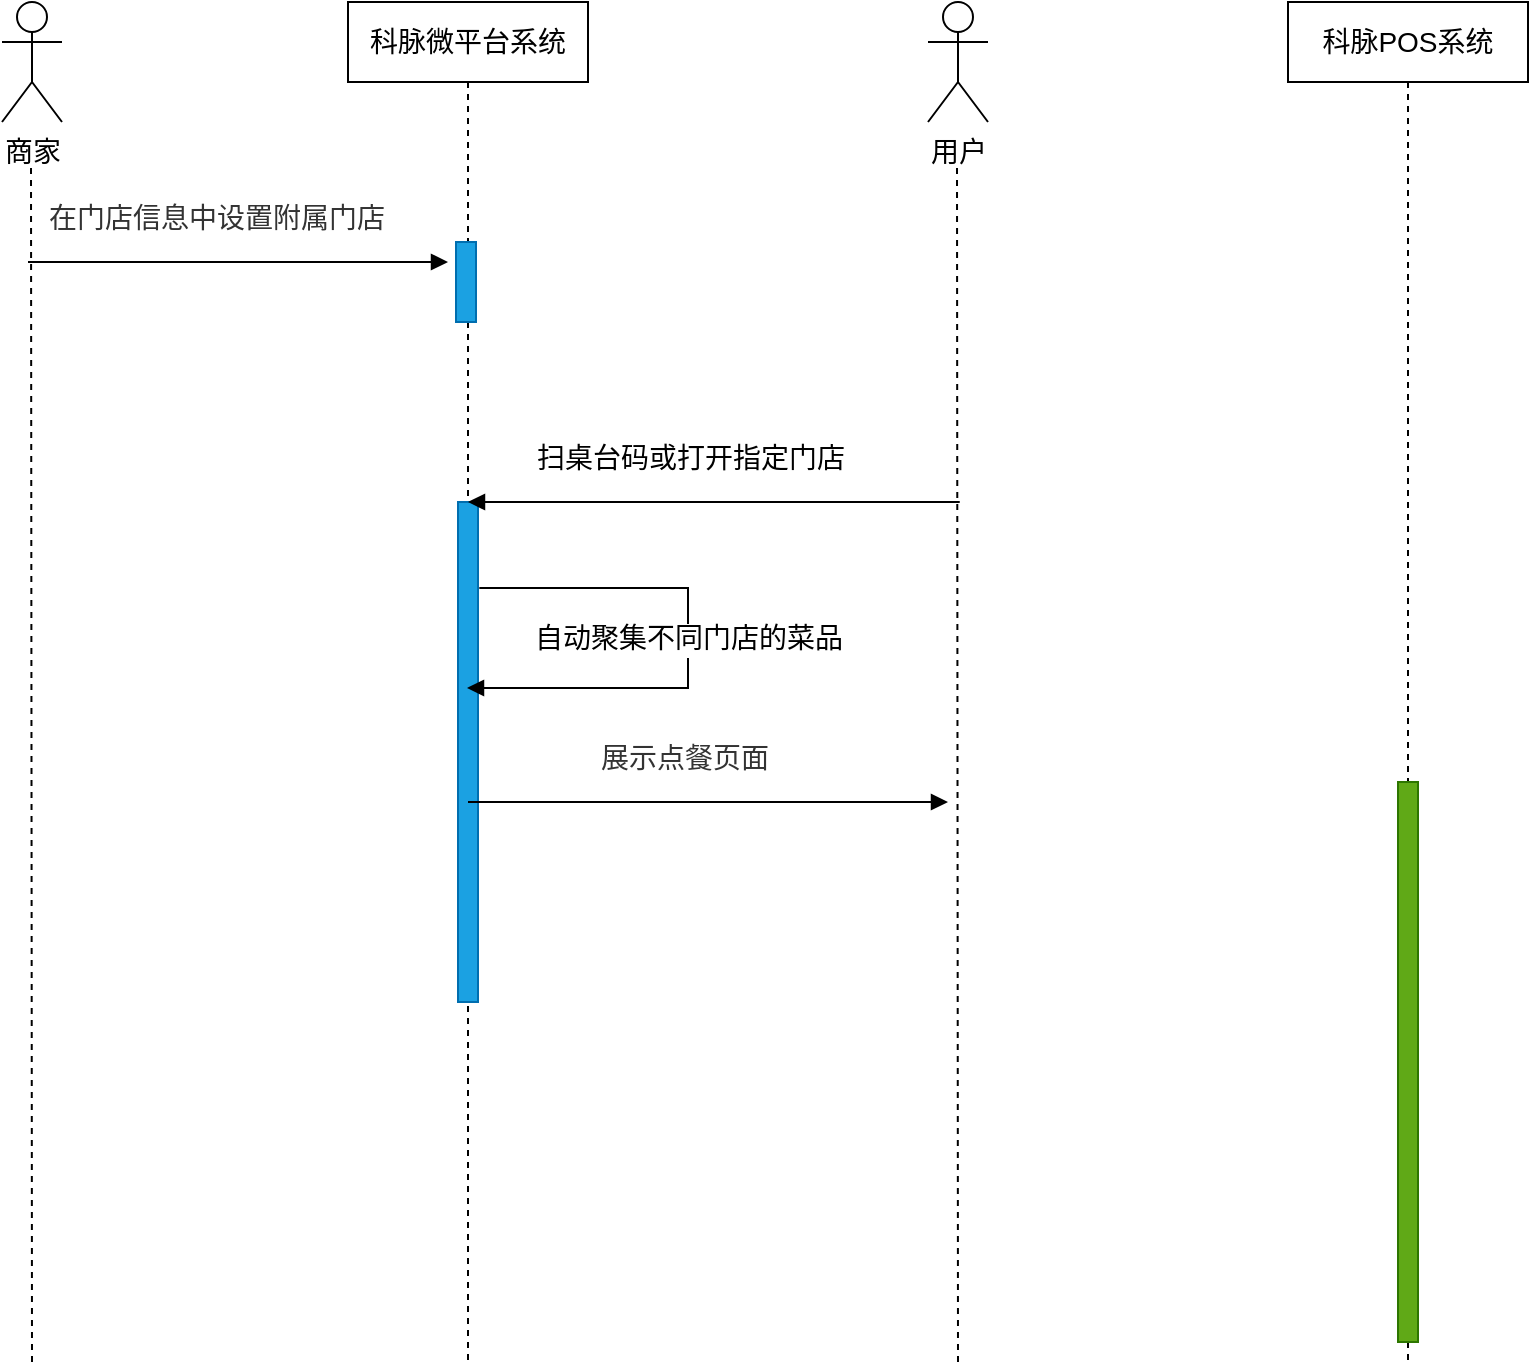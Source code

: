 <mxfile version="14.5.3" type="github">
  <diagram id="5aa129d9-4b51-9b99-0a78-bb2f967fc3d4" name="Page-1">
    <mxGraphModel dx="1822" dy="794" grid="1" gridSize="10" guides="1" tooltips="1" connect="1" arrows="1" fold="1" page="0" pageScale="1" pageWidth="827" pageHeight="1169" background="#ffffff" math="0" shadow="0">
      <root>
        <mxCell id="0" />
        <mxCell id="1" parent="0" />
        <mxCell id="y1rh6phJj4241kgfLrmI-49" value="&lt;font style=&quot;font-size: 14px&quot;&gt;商家&lt;/font&gt;" style="shape=umlActor;verticalLabelPosition=bottom;verticalAlign=top;html=1;outlineConnect=0;movable=1;resizable=1;rotatable=1;deletable=1;editable=1;connectable=1;" parent="1" vertex="1">
          <mxGeometry x="-53" y="80" width="30" height="60" as="geometry" />
        </mxCell>
        <mxCell id="y1rh6phJj4241kgfLrmI-62" value="科脉POS系统" style="shape=umlLifeline;perimeter=lifelinePerimeter;whiteSpace=wrap;html=1;container=1;collapsible=0;recursiveResize=0;outlineConnect=0;fontSize=14;" parent="1" vertex="1">
          <mxGeometry x="590" y="80" width="120" height="680" as="geometry" />
        </mxCell>
        <mxCell id="QpcFcwuWjfST1NYp_s-o-11" value="" style="html=1;points=[];perimeter=orthogonalPerimeter;fillColor=#60a917;strokeColor=#2D7600;fontColor=#ffffff;" parent="y1rh6phJj4241kgfLrmI-62" vertex="1">
          <mxGeometry x="55" y="390" width="10" height="280" as="geometry" />
        </mxCell>
        <mxCell id="y1rh6phJj4241kgfLrmI-64" value="&lt;font style=&quot;font-size: 14px&quot;&gt;科脉微平台系统&lt;/font&gt;" style="shape=umlLifeline;perimeter=lifelinePerimeter;whiteSpace=wrap;html=1;container=1;collapsible=0;recursiveResize=0;outlineConnect=0;" parent="1" vertex="1">
          <mxGeometry x="120" y="80" width="120" height="680" as="geometry" />
        </mxCell>
        <mxCell id="y1rh6phJj4241kgfLrmI-65" value="" style="html=1;points=[];perimeter=orthogonalPerimeter;fillColor=#1ba1e2;strokeColor=#006EAF;fontColor=#ffffff;" parent="y1rh6phJj4241kgfLrmI-64" vertex="1">
          <mxGeometry x="54" y="120" width="10" height="40" as="geometry" />
        </mxCell>
        <mxCell id="4BZDmEeJrpNxiXNP47-b-2" value="" style="html=1;points=[];perimeter=orthogonalPerimeter;fillColor=#1ba1e2;strokeColor=#006EAF;fontColor=#ffffff;" vertex="1" parent="y1rh6phJj4241kgfLrmI-64">
          <mxGeometry x="55" y="250" width="10" height="250" as="geometry" />
        </mxCell>
        <mxCell id="y1rh6phJj4241kgfLrmI-76" value="" style="endArrow=none;dashed=1;html=1;movable=1;resizable=1;rotatable=1;deletable=1;editable=1;connectable=1;" parent="1" edge="1">
          <mxGeometry width="50" height="50" relative="1" as="geometry">
            <mxPoint x="-38" y="760" as="sourcePoint" />
            <mxPoint x="-38.5" y="160" as="targetPoint" />
          </mxGeometry>
        </mxCell>
        <mxCell id="QpcFcwuWjfST1NYp_s-o-5" value="&lt;div style=&quot;text-align: left&quot;&gt;&lt;span style=&quot;font-size: 14px&quot;&gt;&lt;font color=&quot;#333333&quot;&gt;在门店信息中设置附属门店&lt;/font&gt;&lt;/span&gt;&lt;/div&gt;" style="html=1;verticalAlign=bottom;endArrow=block;labelBackgroundColor=none;fontFamily=Verdana;fontSize=12;edgeStyle=elbowEdgeStyle;elbow=vertical;" parent="1" edge="1">
          <mxGeometry x="-0.104" y="10" relative="1" as="geometry">
            <mxPoint x="-40" y="210" as="sourcePoint" />
            <mxPoint x="170" y="210" as="targetPoint" />
            <mxPoint as="offset" />
            <Array as="points">
              <mxPoint x="65" y="210" />
            </Array>
          </mxGeometry>
        </mxCell>
        <mxCell id="QpcFcwuWjfST1NYp_s-o-9" value="&lt;span style=&quot;font-size: 14px&quot;&gt;用户&lt;/span&gt;" style="shape=umlActor;verticalLabelPosition=bottom;verticalAlign=top;html=1;outlineConnect=0;movable=1;resizable=1;rotatable=1;deletable=1;editable=1;connectable=1;" parent="1" vertex="1">
          <mxGeometry x="410" y="80" width="30" height="60" as="geometry" />
        </mxCell>
        <mxCell id="QpcFcwuWjfST1NYp_s-o-10" value="" style="endArrow=none;dashed=1;html=1;movable=1;resizable=1;rotatable=1;deletable=1;editable=1;connectable=1;" parent="1" edge="1">
          <mxGeometry width="50" height="50" relative="1" as="geometry">
            <mxPoint x="425" y="760" as="sourcePoint" />
            <mxPoint x="424.5" y="160" as="targetPoint" />
          </mxGeometry>
        </mxCell>
        <mxCell id="4BZDmEeJrpNxiXNP47-b-1" value="&lt;div style=&quot;text-align: left ; font-size: 14px&quot;&gt;扫桌台码或打开指定门店&lt;/div&gt;" style="html=1;verticalAlign=bottom;endArrow=block;labelBackgroundColor=none;fontFamily=Verdana;fontSize=14;edgeStyle=elbowEdgeStyle;elbow=vertical;" edge="1" parent="1">
          <mxGeometry x="0.483" y="-10" relative="1" as="geometry">
            <mxPoint x="255.5" y="330" as="sourcePoint" />
            <mxPoint x="180" y="330" as="targetPoint" />
            <mxPoint x="1" as="offset" />
            <Array as="points">
              <mxPoint x="430.5" y="330" />
            </Array>
          </mxGeometry>
        </mxCell>
        <mxCell id="4BZDmEeJrpNxiXNP47-b-3" value="&lt;span style=&quot;font-size: 14px&quot;&gt;自动聚集不同门店的菜品&lt;/span&gt;" style="html=1;verticalAlign=bottom;endArrow=block;labelBackgroundColor=#ffffff;fontFamily=Verdana;fontSize=12;elbow=vertical;edgeStyle=orthogonalEdgeStyle;exitX=1.066;exitY=0.713;exitPerimeter=0;rounded=0;" edge="1" parent="1">
          <mxGeometry x="0.067" relative="1" as="geometry">
            <mxPoint x="185.66" y="373.01" as="sourcePoint" />
            <mxPoint x="179.5" y="423" as="targetPoint" />
            <Array as="points">
              <mxPoint x="290" y="373" />
              <mxPoint x="290" y="423" />
            </Array>
            <mxPoint as="offset" />
          </mxGeometry>
        </mxCell>
        <mxCell id="4BZDmEeJrpNxiXNP47-b-4" value="&lt;font color=&quot;#333333&quot;&gt;&lt;span style=&quot;font-size: 14px&quot;&gt;展示点餐页面&lt;/span&gt;&lt;/font&gt;" style="html=1;verticalAlign=bottom;endArrow=block;labelBackgroundColor=none;fontFamily=Verdana;fontSize=12;edgeStyle=elbowEdgeStyle;elbow=vertical;" edge="1" parent="1">
          <mxGeometry x="-0.104" y="10" relative="1" as="geometry">
            <mxPoint x="180" y="480" as="sourcePoint" />
            <mxPoint x="420" y="480" as="targetPoint" />
            <mxPoint as="offset" />
            <Array as="points">
              <mxPoint x="285" y="480" />
            </Array>
          </mxGeometry>
        </mxCell>
      </root>
    </mxGraphModel>
  </diagram>
</mxfile>
